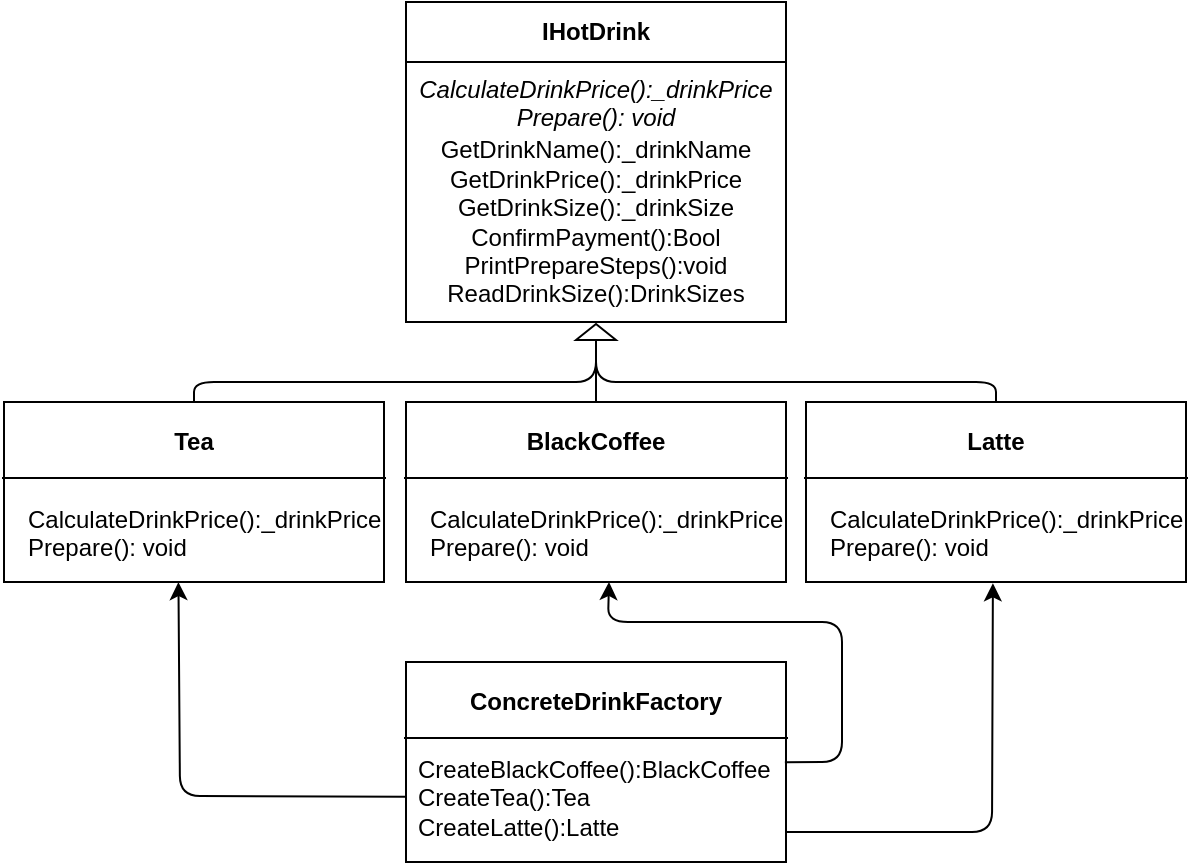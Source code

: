 <mxfile version="10.6.7" type="github"><diagram id="H9rsdi6WsgJ-1gm-70Ex" name="Page-1"><mxGraphModel dx="1098" dy="698" grid="1" gridSize="10" guides="1" tooltips="1" connect="1" arrows="1" fold="1" page="1" pageScale="1" pageWidth="827" pageHeight="1169" math="0" shadow="0"><root><mxCell id="0"/><mxCell id="1" parent="0"/><mxCell id="6duxO_UPZ3XMHeXatNos-1" value="" style="rounded=0;whiteSpace=wrap;html=1;" vertex="1" parent="1"><mxGeometry x="111" y="260" width="190" height="90" as="geometry"/></mxCell><mxCell id="6duxO_UPZ3XMHeXatNos-2" value="Tea" style="text;html=1;strokeColor=none;fillColor=none;align=center;verticalAlign=middle;whiteSpace=wrap;rounded=0;fontStyle=1" vertex="1" parent="1"><mxGeometry x="111" y="270" width="190" height="20" as="geometry"/></mxCell><mxCell id="6duxO_UPZ3XMHeXatNos-3" value="" style="endArrow=none;html=1;" edge="1" parent="1"><mxGeometry width="50" height="50" relative="1" as="geometry"><mxPoint x="110" y="298" as="sourcePoint"/><mxPoint x="302" y="298" as="targetPoint"/></mxGeometry></mxCell><mxCell id="6duxO_UPZ3XMHeXatNos-4" value="CalculateDrinkPrice():_drinkPrice&lt;br&gt;Prepare(): void&lt;br&gt;" style="text;html=1;strokeColor=none;fillColor=none;align=left;verticalAlign=top;whiteSpace=wrap;rounded=0;" vertex="1" parent="1"><mxGeometry x="121" y="305" width="183" height="45" as="geometry"/></mxCell><mxCell id="6duxO_UPZ3XMHeXatNos-9" value="" style="rounded=0;whiteSpace=wrap;html=1;" vertex="1" parent="1"><mxGeometry x="312" y="260" width="190" height="90" as="geometry"/></mxCell><mxCell id="6duxO_UPZ3XMHeXatNos-10" value="BlackCoffee" style="text;html=1;strokeColor=none;fillColor=none;align=center;verticalAlign=middle;whiteSpace=wrap;rounded=0;fontStyle=1" vertex="1" parent="1"><mxGeometry x="312" y="270" width="190" height="20" as="geometry"/></mxCell><mxCell id="6duxO_UPZ3XMHeXatNos-11" value="" style="endArrow=none;html=1;" edge="1" parent="1"><mxGeometry width="50" height="50" relative="1" as="geometry"><mxPoint x="311" y="298.0" as="sourcePoint"/><mxPoint x="503" y="298.0" as="targetPoint"/></mxGeometry></mxCell><mxCell id="6duxO_UPZ3XMHeXatNos-12" value="CalculateDrinkPrice():_drinkPrice&lt;br&gt;Prepare(): void&lt;br&gt;" style="text;html=1;strokeColor=none;fillColor=none;align=left;verticalAlign=top;whiteSpace=wrap;rounded=0;" vertex="1" parent="1"><mxGeometry x="322" y="305" width="183" height="45" as="geometry"/></mxCell><mxCell id="6duxO_UPZ3XMHeXatNos-14" value="" style="rounded=0;whiteSpace=wrap;html=1;" vertex="1" parent="1"><mxGeometry x="512" y="260" width="190" height="90" as="geometry"/></mxCell><mxCell id="6duxO_UPZ3XMHeXatNos-15" value="Latte" style="text;html=1;strokeColor=none;fillColor=none;align=center;verticalAlign=middle;whiteSpace=wrap;rounded=0;fontStyle=1" vertex="1" parent="1"><mxGeometry x="512" y="270" width="190" height="20" as="geometry"/></mxCell><mxCell id="6duxO_UPZ3XMHeXatNos-16" value="" style="endArrow=none;html=1;" edge="1" parent="1"><mxGeometry width="50" height="50" relative="1" as="geometry"><mxPoint x="511" y="298.0" as="sourcePoint"/><mxPoint x="703" y="298.0" as="targetPoint"/></mxGeometry></mxCell><mxCell id="6duxO_UPZ3XMHeXatNos-17" value="CalculateDrinkPrice():_drinkPrice&lt;br&gt;Prepare(): void&lt;br&gt;" style="text;html=1;strokeColor=none;fillColor=none;align=left;verticalAlign=top;whiteSpace=wrap;rounded=0;" vertex="1" parent="1"><mxGeometry x="522" y="305" width="183" height="45" as="geometry"/></mxCell><mxCell id="6duxO_UPZ3XMHeXatNos-18" value="" style="rounded=0;whiteSpace=wrap;html=1;align=left;" vertex="1" parent="1"><mxGeometry x="312" y="60" width="190" height="160" as="geometry"/></mxCell><mxCell id="6duxO_UPZ3XMHeXatNos-19" value="IHotDrink" style="text;html=1;strokeColor=none;fillColor=none;align=center;verticalAlign=middle;whiteSpace=wrap;rounded=0;fontStyle=1" vertex="1" parent="1"><mxGeometry x="312" y="60" width="190" height="30" as="geometry"/></mxCell><mxCell id="6duxO_UPZ3XMHeXatNos-20" value="&lt;span&gt;&lt;span&gt;CalculateDrinkPrice():_drinkPrice&lt;/span&gt;&lt;br&gt;&lt;span&gt;Prepare(): void&lt;br&gt;&lt;br&gt;&lt;/span&gt;&lt;/span&gt;" style="text;html=1;strokeColor=none;fillColor=none;align=center;verticalAlign=top;whiteSpace=wrap;rounded=0;horizontal=1;fontStyle=2" vertex="1" parent="1"><mxGeometry x="312" y="90" width="190" height="40" as="geometry"/></mxCell><mxCell id="6duxO_UPZ3XMHeXatNos-21" value="" style="endArrow=none;html=1;entryX=1.001;entryY=0;entryDx=0;entryDy=0;entryPerimeter=0;" edge="1" parent="1" target="6duxO_UPZ3XMHeXatNos-20"><mxGeometry width="50" height="50" relative="1" as="geometry"><mxPoint x="312" y="90" as="sourcePoint"/><mxPoint x="562" y="90" as="targetPoint"/></mxGeometry></mxCell><mxCell id="6duxO_UPZ3XMHeXatNos-22" value="GetDrinkName():_drinkName&lt;br&gt;GetDrinkPrice():_drinkPrice&lt;br&gt;GetDrinkSize():_drinkSize&lt;br&gt;ConfirmPayment():Bool&lt;br&gt;PrintPrepareSteps():void&lt;br&gt;ReadDrinkSize():DrinkSizes&lt;br&gt;" style="text;html=1;strokeColor=none;fillColor=none;align=center;verticalAlign=middle;whiteSpace=wrap;rounded=0;" vertex="1" parent="1"><mxGeometry x="312" y="130" width="190" height="80" as="geometry"/></mxCell><mxCell id="6duxO_UPZ3XMHeXatNos-23" value="" style="triangle;whiteSpace=wrap;html=1;align=left;rotation=-90;" vertex="1" parent="1"><mxGeometry x="403" y="215" width="8" height="20" as="geometry"/></mxCell><mxCell id="6duxO_UPZ3XMHeXatNos-25" value="" style="endArrow=none;html=1;entryX=0;entryY=0.5;entryDx=0;entryDy=0;exitX=0.5;exitY=0;exitDx=0;exitDy=0;" edge="1" parent="1" source="6duxO_UPZ3XMHeXatNos-1" target="6duxO_UPZ3XMHeXatNos-23"><mxGeometry width="50" height="50" relative="1" as="geometry"><mxPoint x="110" y="420" as="sourcePoint"/><mxPoint x="160" y="370" as="targetPoint"/><Array as="points"><mxPoint x="206" y="250"/><mxPoint x="407" y="250"/></Array></mxGeometry></mxCell><mxCell id="6duxO_UPZ3XMHeXatNos-26" value="" style="endArrow=none;html=1;entryX=0;entryY=0.5;entryDx=0;entryDy=0;exitX=0.5;exitY=0;exitDx=0;exitDy=0;" edge="1" parent="1" source="6duxO_UPZ3XMHeXatNos-14" target="6duxO_UPZ3XMHeXatNos-23"><mxGeometry width="50" height="50" relative="1" as="geometry"><mxPoint x="110" y="420" as="sourcePoint"/><mxPoint x="160" y="370" as="targetPoint"/><Array as="points"><mxPoint x="607" y="250"/><mxPoint x="407" y="250"/></Array></mxGeometry></mxCell><mxCell id="6duxO_UPZ3XMHeXatNos-27" value="" style="endArrow=none;html=1;entryX=0;entryY=0.5;entryDx=0;entryDy=0;exitX=0.5;exitY=0;exitDx=0;exitDy=0;" edge="1" parent="1" source="6duxO_UPZ3XMHeXatNos-9" target="6duxO_UPZ3XMHeXatNos-23"><mxGeometry width="50" height="50" relative="1" as="geometry"><mxPoint x="110" y="420" as="sourcePoint"/><mxPoint x="160" y="370" as="targetPoint"/></mxGeometry></mxCell><mxCell id="6duxO_UPZ3XMHeXatNos-32" value="" style="rounded=0;whiteSpace=wrap;html=1;" vertex="1" parent="1"><mxGeometry x="312" y="390" width="190" height="100" as="geometry"/></mxCell><mxCell id="6duxO_UPZ3XMHeXatNos-33" value="ConcreteDrinkFactory" style="text;html=1;strokeColor=none;fillColor=none;align=center;verticalAlign=middle;whiteSpace=wrap;rounded=0;fontStyle=1" vertex="1" parent="1"><mxGeometry x="312" y="400" width="190" height="20" as="geometry"/></mxCell><mxCell id="6duxO_UPZ3XMHeXatNos-34" value="" style="endArrow=none;html=1;" edge="1" parent="1"><mxGeometry width="50" height="50" relative="1" as="geometry"><mxPoint x="311" y="428" as="sourcePoint"/><mxPoint x="503" y="428" as="targetPoint"/></mxGeometry></mxCell><mxCell id="6duxO_UPZ3XMHeXatNos-35" value="CreateBlackCoffee():BlackCoffee&lt;br&gt;CreateTea():Tea&lt;br&gt;CreateLatte():Latte&lt;br&gt;" style="text;html=1;strokeColor=none;fillColor=none;align=left;verticalAlign=top;whiteSpace=wrap;rounded=0;" vertex="1" parent="1"><mxGeometry x="316" y="430" width="186" height="60" as="geometry"/></mxCell><mxCell id="6duxO_UPZ3XMHeXatNos-36" value="" style="endArrow=classic;html=1;entryX=0.422;entryY=1.001;entryDx=0;entryDy=0;entryPerimeter=0;exitX=0.001;exitY=0.674;exitDx=0;exitDy=0;exitPerimeter=0;" edge="1" parent="1" source="6duxO_UPZ3XMHeXatNos-32" target="6duxO_UPZ3XMHeXatNos-4"><mxGeometry width="50" height="50" relative="1" as="geometry"><mxPoint x="310" y="450" as="sourcePoint"/><mxPoint x="200" y="510" as="targetPoint"/><Array as="points"><mxPoint x="199" y="457"/></Array></mxGeometry></mxCell><mxCell id="6duxO_UPZ3XMHeXatNos-37" value="" style="endArrow=classic;html=1;entryX=0.456;entryY=1.014;entryDx=0;entryDy=0;entryPerimeter=0;exitX=1;exitY=0.75;exitDx=0;exitDy=0;" edge="1" parent="1" source="6duxO_UPZ3XMHeXatNos-35" target="6duxO_UPZ3XMHeXatNos-17"><mxGeometry width="50" height="50" relative="1" as="geometry"><mxPoint x="400" y="560" as="sourcePoint"/><mxPoint x="450" y="510" as="targetPoint"/><Array as="points"><mxPoint x="605" y="475"/></Array></mxGeometry></mxCell><mxCell id="6duxO_UPZ3XMHeXatNos-38" value="" style="endArrow=classic;html=1;entryX=0.5;entryY=1;entryDx=0;entryDy=0;exitX=0.997;exitY=0.168;exitDx=0;exitDy=0;exitPerimeter=0;" edge="1" parent="1" source="6duxO_UPZ3XMHeXatNos-35" target="6duxO_UPZ3XMHeXatNos-12"><mxGeometry width="50" height="50" relative="1" as="geometry"><mxPoint x="260" y="560" as="sourcePoint"/><mxPoint x="310" y="510" as="targetPoint"/><Array as="points"><mxPoint x="530" y="440"/><mxPoint x="530" y="370"/><mxPoint x="413" y="370"/></Array></mxGeometry></mxCell></root></mxGraphModel></diagram></mxfile>